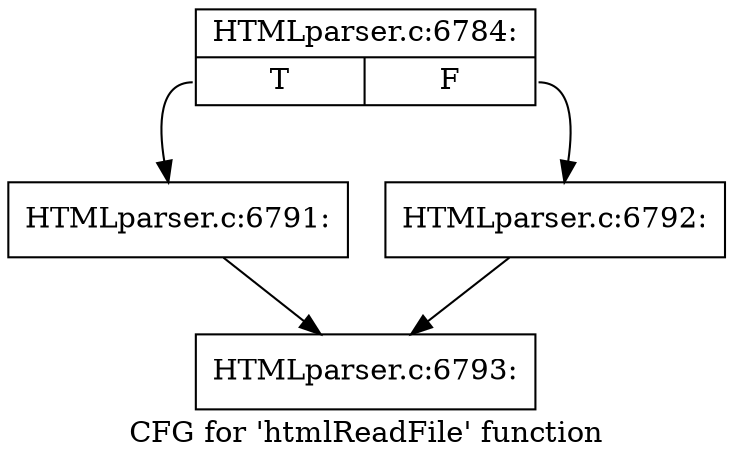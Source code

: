 digraph "CFG for 'htmlReadFile' function" {
	label="CFG for 'htmlReadFile' function";

	Node0x4541300 [shape=record,label="{HTMLparser.c:6784:|{<s0>T|<s1>F}}"];
	Node0x4541300:s0 -> Node0x4548830;
	Node0x4541300:s1 -> Node0x4548880;
	Node0x4548830 [shape=record,label="{HTMLparser.c:6791:}"];
	Node0x4548830 -> Node0x4542f30;
	Node0x4548880 [shape=record,label="{HTMLparser.c:6792:}"];
	Node0x4548880 -> Node0x4542f30;
	Node0x4542f30 [shape=record,label="{HTMLparser.c:6793:}"];
}
